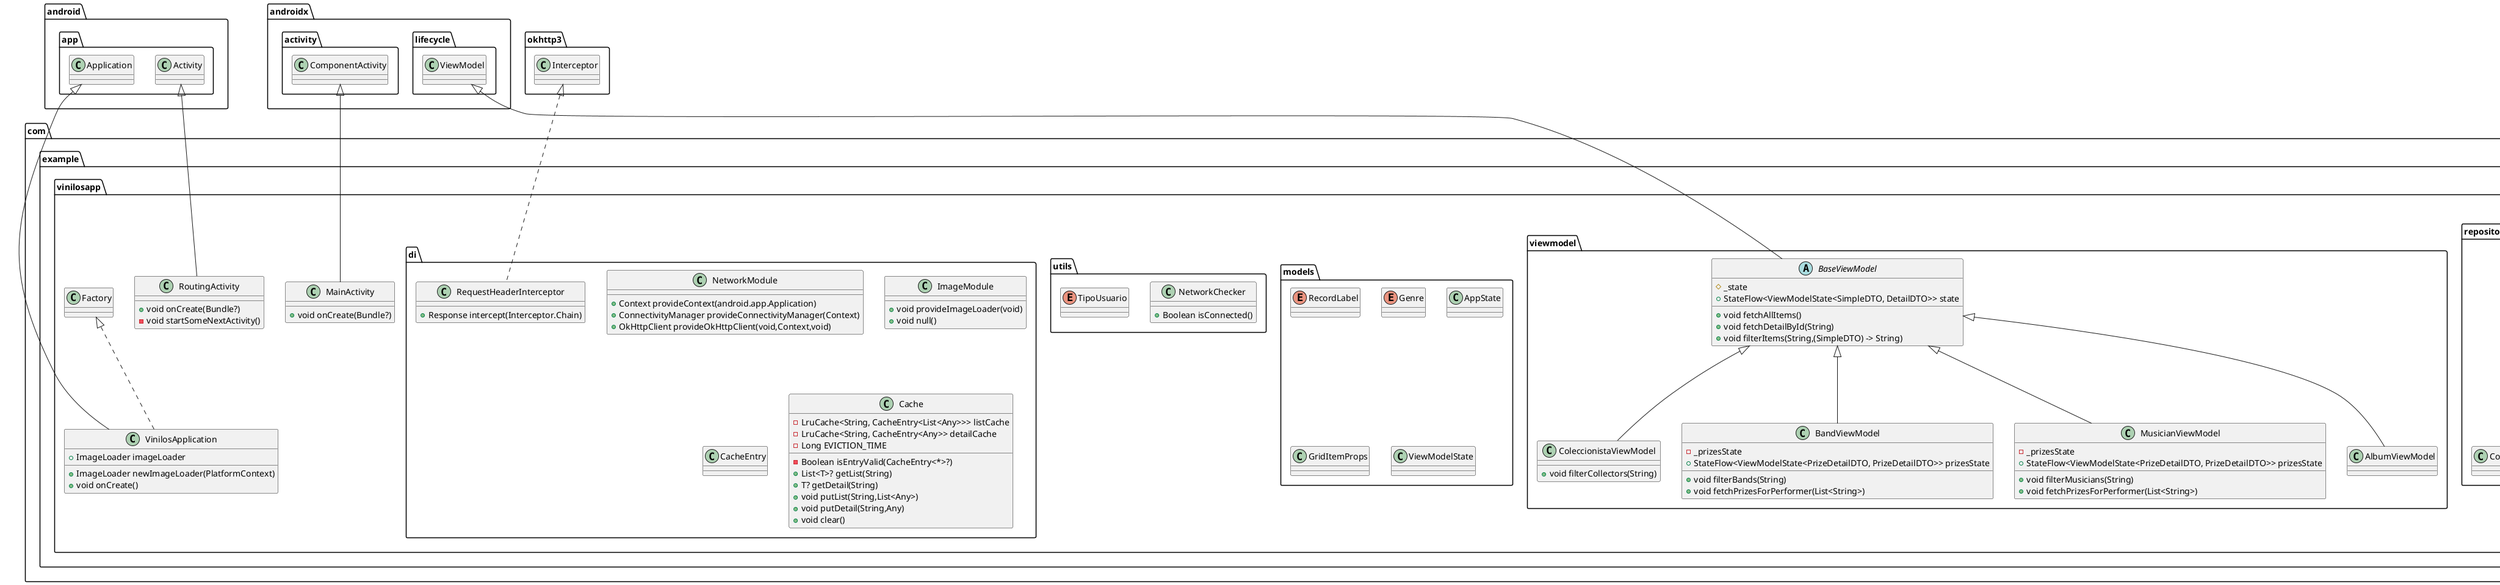 @startuml
interface com.example.vinilosapp.services.api.MusicianAPI {
+ List<MusicianSimpleDTO> getMusicians()
+ MusicianDetailDTO getMusicianById(String)
}

class com.example.vinilosapp.ui.theme.ColorFamily {
}
class com.example.vinilosapp.config.TrustFactory {
+ Pair<SSLSocketFactory, X509TrustManager> getTrustFactoryManager(Context)
}

class com.example.vinilosapp.navigation.DetailRoutePrefix {
+  ALBUM_DETALLE_SCREEN
+  ARTISTA_DETALLE_SCREEN
+  BAND_DETALLE_SCREEN
}

class com.example.vinilosapp.navigation.Routes {
+  ALBUMS_SCREEN
+  ARTISTAS_SCREEN
+  BANDAS_SCREEN
+  COLECCIONISTAS_SCREEN
+  ALBUM_DETALLE_SCREEN
+  ARTISTA_DETALLE_SCREEN
+  BAND_DETALLE_SCREEN
}

class com.example.vinilosapp.repository.AlbumRepository {
}
class com.example.vinilosapp.repository.null {
}
class com.example.vinilosapp.repository.null {
}
interface com.example.vinilosapp.services.api.AlbumAPI {
+ List<AlbumSimpleDTO> getAllAlbums()
+ AlbumDetailDTO getAlbumById(String)
+ AlbumSimpleDTO createAlbum(AlbumSimpleDTO)
}

class com.example.vinilosapp.viewmodel.ColeccionistaViewModel {
+ void filterCollectors(String)
}

abstract class com.example.vinilosapp.repository.BaseRepository {
- String listKey
- String detailKeyPrefix
+ Result<List<SimpleDTO>> fetchAll()
+ Result<DetailDTO> fetchById(String)
+ void clearCache()
# Result<List<SimpleDTO>> fetchAllItems()
# Result<DetailDTO> fetchItemById(String)
}


interface com.example.vinilosapp.services.adapters.BandServiceAdapter {
+ Result<List<BandSimpleDTO>> getBands()
+ Result<BandDetailDTO> getBandById(String)
}

class com.example.vinilosapp.services.adapters.PremioServiceRetrofit {
-  premioAPI
+ Result<PrizeDetailDTO> getPremioById(String)
}


enum com.example.vinilosapp.models.RecordLabel {
}
class com.example.vinilosapp.viewmodel.BandViewModel {
-  _prizesState
+ StateFlow<ViewModelState<PrizeDetailDTO, PrizeDetailDTO>> prizesState
+ void filterBands(String)
+ void fetchPrizesForPerformer(List<String>)
}


interface com.example.vinilosapp.services.api.PremioAPI {
+ PrizeDetailDTO getPremioById(String)
}

interface com.example.vinilosapp.services.adapters.MusicianServiceAdapter {
+ Result<List<MusicianSimpleDTO>> getMusicians()
+ Result<MusicianDetailDTO> getMusicianById(String)
}

class com.example.vinilosapp.services.adapters.MusicianServiceRetrofit {
-  musicianAPI
+ Result<List<MusicianSimpleDTO>> getMusicians()
+ Result<MusicianDetailDTO> getMusicianById(String)
}


interface com.example.vinilosapp.services.adapters.AlbumServiceAdapter {
+ Result<List<AlbumSimpleDTO>> getAllAlbums()
+ Result<AlbumDetailDTO> getAlbumById(String)
+ Result<AlbumSimpleDTO> createAlbum(AlbumSimpleDTO)
}

class com.example.vinilosapp.viewmodel.MusicianViewModel {
-  _prizesState
+ StateFlow<ViewModelState<PrizeDetailDTO, PrizeDetailDTO>> prizesState
+ void filterMusicians(String)
+ void fetchPrizesForPerformer(List<String>)
}


enum com.example.vinilosapp.models.Genre {
}
class com.example.vinilosapp.ui.components.DetailDTO$AlbumDetail {
}
class com.example.vinilosapp.ui.components.DetailDTO$BandDetail {
}
class com.example.vinilosapp.ui.components.DetailDTO$MusicianDetail {
}
class com.example.vinilosapp.ui.components.DetailDTO$ColeccionistaDetail {
}
class com.example.vinilosapp.ui.components.DetailDTO {
}
class com.example.vinilosapp.services.modules.RetrofitModule {
+ Moshi provideMoshi()
+ Retrofit provideRetrofit(Moshi)
}

class com.example.vinilosapp.repository.MusicianRepository {
}
class com.example.vinilosapp.repository.null {
}
class com.example.vinilosapp.repository.null {
}
class com.example.vinilosapp.utils.NetworkChecker {
+ Boolean isConnected()
}

class com.example.vinilosapp.services.adapters.AdaptersModule {
+ AlbumServiceAdapter provideAlbumServiceAdapter(void,AlbumServiceRetrofit,void)
+ BandServiceAdapter provideBandServiceAdapter(void,BandServiceRetrofit,void)
+ MusicianServiceAdapter provideMusicianServiceAdapter(void,MusicianServiceRetrofit,void)
+ PremioServiceAdapter providePrizeServiceAdapter(void,PremioServiceRetrofit,void)
+ ColecionistaServiceAdapter provideCollecionistaServiceAdapter(void,ColecionistaServiceRetrofit,void)
}

class com.example.vinilosapp.services.adapters.ColecionistaServiceRetrofit {
-  colecionistaAPI
+ Result<List<CollectorSimpleDTO>> getColecionistas()
+ Result<CollectorDetailDTO> getColecionistaById(String)
}


interface com.example.vinilosapp.services.adapters.PremioServiceAdapter {
+ Result<PrizeDetailDTO> getPremioById(String)
}

class com.example.vinilosapp.services.adapters.AlbumServiceRetrofit {
-  albumAPI
+ Result<List<AlbumSimpleDTO>> getAllAlbums()
+ Result<AlbumDetailDTO> getAlbumById(String)
+ Result<AlbumSimpleDTO> createAlbum(AlbumSimpleDTO)
}


class com.example.vinilosapp.models.AppState {
}
class com.example.vinilosapp.repository.ColeccionistaRepository {
}
class com.example.vinilosapp.repository.null {
}
class com.example.vinilosapp.repository.null {
}
class com.example.vinilosapp.services.adapters.BandServiceRetrofit {
-  bandAPI
+ Result<List<BandSimpleDTO>> getBands()
+ Result<BandDetailDTO> getBandById(String)
}


abstract class com.example.vinilosapp.viewmodel.BaseViewModel {
#  _state
+ StateFlow<ViewModelState<SimpleDTO, DetailDTO>> state
+ void fetchAllItems()
+ void fetchDetailById(String)
+ void filterItems(String,(SimpleDTO) -> String)
}


class com.example.vinilosapp.MainActivity {
+ void onCreate(Bundle?)
}

class com.example.vinilosapp.di.RequestHeaderInterceptor {
+ Response intercept(Interceptor.Chain)
}

class com.example.vinilosapp.di.NetworkModule {
+ Context provideContext(android.app.Application)
+ ConnectivityManager provideConnectivityManager(Context)
+ OkHttpClient provideOkHttpClient(void,Context,void)
}

interface com.example.vinilosapp.services.api.ColeccionistaAPI {
+ List<CollectorSimpleDTO> getCollectors()
+ CollectorDetailDTO getCollectors(String)
}

class com.example.vinilosapp.models.GridItemProps {
}
class com.example.vinilosapp.VinilosApplication {
+ ImageLoader imageLoader
+ ImageLoader newImageLoader(PlatformContext)
+ void onCreate()
}


class com.example.vinilosapp.di.ImageModule {
+ void provideImageLoader(void)
+ void null()
}

enum com.example.vinilosapp.utils.TipoUsuario {
}
class com.example.vinilosapp.RoutingActivity {
+ void onCreate(Bundle?)
- void startSomeNextActivity()
}

interface com.example.vinilosapp.services.adapters.ColecionistaServiceAdapter {
+ Result<List<CollectorSimpleDTO>> getColecionistas()
+ Result<CollectorDetailDTO> getColecionistaById(String)
}

class com.example.vinilosapp.repository.BandRepository {
}
class com.example.vinilosapp.repository.null {
}
class com.example.vinilosapp.repository.null {
}
class com.example.vinilosapp.ui.components.ListItemValueItem {
}
class com.example.vinilosapp.models.ViewModelState {
}
class com.example.vinilosapp.repository.PrizeRepository {
}
class com.example.vinilosapp.repository.null {
}
class com.example.vinilosapp.repository.null {
}
interface com.example.vinilosapp.services.api.BandAPI {
+ List<BandSimpleDTO> getBands()
+ BandDetailDTO getBandById(String)
}

class com.example.vinilosapp.di.CacheEntry {
}
class com.example.vinilosapp.di.Cache {
- LruCache<String, CacheEntry<List<Any>>> listCache
- LruCache<String, CacheEntry<Any>> detailCache
- Long EVICTION_TIME
- Boolean isEntryValid(CacheEntry<*>?)
+ List<T>? getList(String)
+ T? getDetail(String)
+ void putList(String,List<Any>)
+ void putDetail(String,Any)
+ void clear()
}


class com.example.vinilosapp.ui.components.NavbarItem {
}
class com.example.vinilosapp.viewmodel.AlbumViewModel {
}
enum com.example.vinilosapp.ui.components.ImageShape {
}


com.example.vinilosapp.repository.BaseRepository <|-- com.example.vinilosapp.repository.AlbumRepository
com.example.vinilosapp.viewmodel.BaseViewModel <|-- com.example.vinilosapp.viewmodel.ColeccionistaViewModel
com.example.vinilosapp.services.adapters.PremioServiceAdapter <|.. com.example.vinilosapp.services.adapters.PremioServiceRetrofit
com.example.vinilosapp.viewmodel.BaseViewModel <|-- com.example.vinilosapp.viewmodel.BandViewModel
com.example.vinilosapp.services.adapters.MusicianServiceAdapter <|.. com.example.vinilosapp.services.adapters.MusicianServiceRetrofit
com.example.vinilosapp.viewmodel.BaseViewModel <|-- com.example.vinilosapp.viewmodel.MusicianViewModel
com.example.vinilosapp.ui.components.DetailDTO +.. com.example.vinilosapp.ui.components.DetailDTO$AlbumDetail
com.example.vinilosapp.ui.components.DetailDTO <|-- com.example.vinilosapp.ui.components.DetailDTO$AlbumDetail
com.example.vinilosapp.ui.components.DetailDTO +.. com.example.vinilosapp.ui.components.DetailDTO$BandDetail
com.example.vinilosapp.ui.components.DetailDTO <|-- com.example.vinilosapp.ui.components.DetailDTO$BandDetail
com.example.vinilosapp.ui.components.DetailDTO +.. com.example.vinilosapp.ui.components.DetailDTO$MusicianDetail
com.example.vinilosapp.ui.components.DetailDTO <|-- com.example.vinilosapp.ui.components.DetailDTO$MusicianDetail
com.example.vinilosapp.ui.components.DetailDTO +.. com.example.vinilosapp.ui.components.DetailDTO$ColeccionistaDetail
com.example.vinilosapp.ui.components.DetailDTO <|-- com.example.vinilosapp.ui.components.DetailDTO$ColeccionistaDetail
com.example.vinilosapp.repository.BaseRepository <|-- com.example.vinilosapp.repository.MusicianRepository
com.example.vinilosapp.services.adapters.ColecionistaServiceAdapter <|.. com.example.vinilosapp.services.adapters.ColecionistaServiceRetrofit
com.example.vinilosapp.services.adapters.AlbumServiceAdapter <|.. com.example.vinilosapp.services.adapters.AlbumServiceRetrofit
com.example.vinilosapp.repository.BaseRepository <|-- com.example.vinilosapp.repository.ColeccionistaRepository
com.example.vinilosapp.services.adapters.BandServiceAdapter <|.. com.example.vinilosapp.services.adapters.BandServiceRetrofit
androidx.lifecycle.ViewModel <|-- com.example.vinilosapp.viewmodel.BaseViewModel
androidx.activity.ComponentActivity <|-- com.example.vinilosapp.MainActivity
okhttp3.Interceptor <|.. com.example.vinilosapp.di.RequestHeaderInterceptor
android.app.Application <|-- com.example.vinilosapp.VinilosApplication
com.example.vinilosapp.Factory <|.. com.example.vinilosapp.VinilosApplication
android.app.Activity <|-- com.example.vinilosapp.RoutingActivity
com.example.vinilosapp.repository.BaseRepository <|-- com.example.vinilosapp.repository.BandRepository
com.example.vinilosapp.repository.BaseRepository <|-- com.example.vinilosapp.repository.PrizeRepository
com.example.vinilosapp.viewmodel.BaseViewModel <|-- com.example.vinilosapp.viewmodel.AlbumViewModel
@enduml